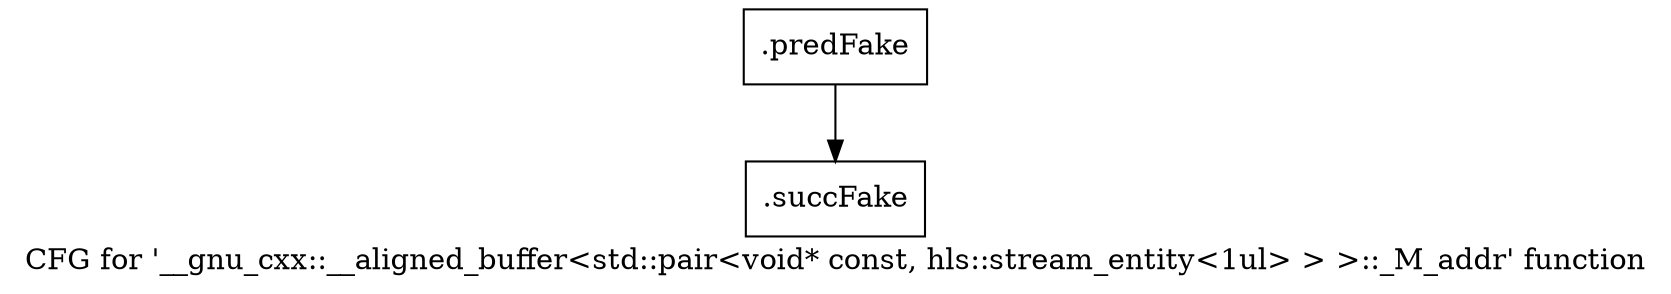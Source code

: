 digraph "CFG for '__gnu_cxx::__aligned_buffer\<std::pair\<void* const, hls::stream_entity\<1ul\> \> \>::_M_addr' function" {
	label="CFG for '__gnu_cxx::__aligned_buffer\<std::pair\<void* const, hls::stream_entity\<1ul\> \> \>::_M_addr' function";

	Node0x51a9bb0 [shape=record,filename="",linenumber="",label="{.predFake}"];
	Node0x51a9bb0 -> Node0x509ea20[ callList="" memoryops="" filename="/home/akhilkushe/Xilinx/Vitis_HLS/2021.2/tps/lnx64/gcc-6.2.0/lib/gcc/x86_64-pc-linux-gnu/6.2.0/../../../../include/c++/6.2.0/ext/aligned_buffer.h" execusionnum="25"];
	Node0x509ea20 [shape=record,filename="/home/akhilkushe/Xilinx/Vitis_HLS/2021.2/tps/lnx64/gcc-6.2.0/lib/gcc/x86_64-pc-linux-gnu/6.2.0/../../../../include/c++/6.2.0/ext/aligned_buffer.h",linenumber="99",label="{.succFake}"];
}

